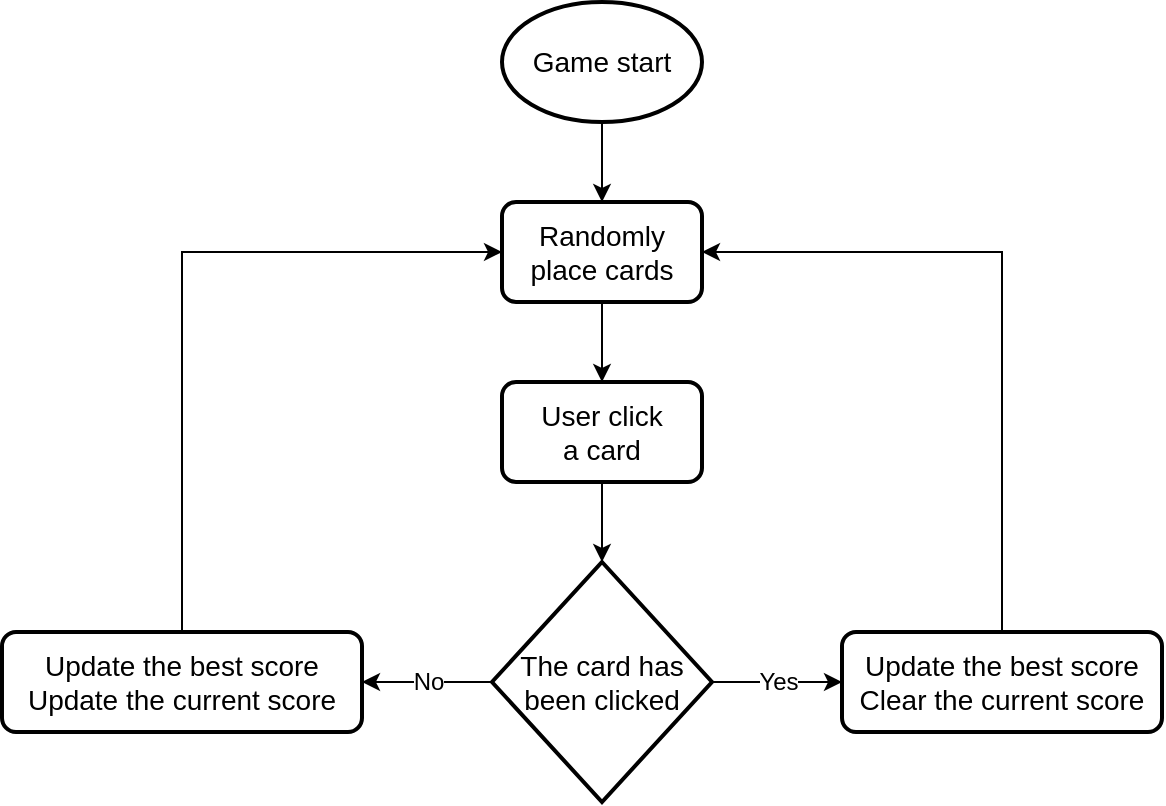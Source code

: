 <mxfile version="16.2.4" type="device"><diagram id="C5RBs43oDa-KdzZeNtuy" name="Page-1"><mxGraphModel dx="1040" dy="534" grid="1" gridSize="10" guides="1" tooltips="1" connect="1" arrows="1" fold="1" page="1" pageScale="1" pageWidth="827" pageHeight="1169" math="0" shadow="0"><root><mxCell id="WIyWlLk6GJQsqaUBKTNV-0"/><mxCell id="WIyWlLk6GJQsqaUBKTNV-1" parent="WIyWlLk6GJQsqaUBKTNV-0"/><mxCell id="8scaZaA3mZkFvEZB4Zch-11" value="" style="edgeStyle=orthogonalEdgeStyle;rounded=0;orthogonalLoop=1;jettySize=auto;html=1;fontSize=14;" edge="1" parent="WIyWlLk6GJQsqaUBKTNV-1" source="8scaZaA3mZkFvEZB4Zch-6" target="8scaZaA3mZkFvEZB4Zch-8"><mxGeometry relative="1" as="geometry"/></mxCell><mxCell id="8scaZaA3mZkFvEZB4Zch-6" value="Game start" style="strokeWidth=2;html=1;shape=mxgraph.flowchart.start_1;whiteSpace=wrap;fontSize=14;" vertex="1" parent="WIyWlLk6GJQsqaUBKTNV-1"><mxGeometry x="330" y="100" width="100" height="60" as="geometry"/></mxCell><mxCell id="8scaZaA3mZkFvEZB4Zch-23" style="edgeStyle=orthogonalEdgeStyle;rounded=0;orthogonalLoop=1;jettySize=auto;html=1;entryX=0;entryY=0.5;entryDx=0;entryDy=0;fontSize=12;" edge="1" parent="WIyWlLk6GJQsqaUBKTNV-1" source="8scaZaA3mZkFvEZB4Zch-7" target="8scaZaA3mZkFvEZB4Zch-8"><mxGeometry relative="1" as="geometry"><Array as="points"><mxPoint x="170" y="225"/></Array></mxGeometry></mxCell><mxCell id="8scaZaA3mZkFvEZB4Zch-7" value="Update the best score&lt;br&gt;Update the current score" style="rounded=1;whiteSpace=wrap;html=1;absoluteArcSize=1;arcSize=14;strokeWidth=2;fontSize=14;" vertex="1" parent="WIyWlLk6GJQsqaUBKTNV-1"><mxGeometry x="80" y="415" width="180" height="50" as="geometry"/></mxCell><mxCell id="8scaZaA3mZkFvEZB4Zch-15" value="" style="edgeStyle=orthogonalEdgeStyle;rounded=0;orthogonalLoop=1;jettySize=auto;html=1;fontSize=12;" edge="1" parent="WIyWlLk6GJQsqaUBKTNV-1" source="8scaZaA3mZkFvEZB4Zch-8" target="8scaZaA3mZkFvEZB4Zch-14"><mxGeometry relative="1" as="geometry"/></mxCell><mxCell id="8scaZaA3mZkFvEZB4Zch-8" value="Randomly place cards" style="rounded=1;whiteSpace=wrap;html=1;absoluteArcSize=1;arcSize=14;strokeWidth=2;fontSize=14;" vertex="1" parent="WIyWlLk6GJQsqaUBKTNV-1"><mxGeometry x="330" y="200" width="100" height="50" as="geometry"/></mxCell><mxCell id="8scaZaA3mZkFvEZB4Zch-20" value="Yes" style="edgeStyle=orthogonalEdgeStyle;rounded=0;orthogonalLoop=1;jettySize=auto;html=1;fontSize=12;" edge="1" parent="WIyWlLk6GJQsqaUBKTNV-1" source="8scaZaA3mZkFvEZB4Zch-12" target="8scaZaA3mZkFvEZB4Zch-19"><mxGeometry relative="1" as="geometry"/></mxCell><mxCell id="8scaZaA3mZkFvEZB4Zch-22" value="No" style="edgeStyle=orthogonalEdgeStyle;rounded=0;orthogonalLoop=1;jettySize=auto;html=1;fontSize=12;" edge="1" parent="WIyWlLk6GJQsqaUBKTNV-1" source="8scaZaA3mZkFvEZB4Zch-12" target="8scaZaA3mZkFvEZB4Zch-7"><mxGeometry relative="1" as="geometry"/></mxCell><mxCell id="8scaZaA3mZkFvEZB4Zch-12" value="The card has been clicked" style="strokeWidth=2;html=1;shape=mxgraph.flowchart.decision;whiteSpace=wrap;fontSize=14;align=center;" vertex="1" parent="WIyWlLk6GJQsqaUBKTNV-1"><mxGeometry x="325" y="380" width="110" height="120" as="geometry"/></mxCell><mxCell id="8scaZaA3mZkFvEZB4Zch-16" value="" style="edgeStyle=orthogonalEdgeStyle;rounded=0;orthogonalLoop=1;jettySize=auto;html=1;fontSize=12;" edge="1" parent="WIyWlLk6GJQsqaUBKTNV-1" source="8scaZaA3mZkFvEZB4Zch-14" target="8scaZaA3mZkFvEZB4Zch-12"><mxGeometry relative="1" as="geometry"/></mxCell><mxCell id="8scaZaA3mZkFvEZB4Zch-14" value="User click&lt;br&gt;a card" style="rounded=1;whiteSpace=wrap;html=1;absoluteArcSize=1;arcSize=14;strokeWidth=2;fontSize=14;" vertex="1" parent="WIyWlLk6GJQsqaUBKTNV-1"><mxGeometry x="330" y="290" width="100" height="50" as="geometry"/></mxCell><mxCell id="8scaZaA3mZkFvEZB4Zch-21" style="edgeStyle=orthogonalEdgeStyle;rounded=0;orthogonalLoop=1;jettySize=auto;html=1;entryX=1;entryY=0.5;entryDx=0;entryDy=0;fontSize=12;" edge="1" parent="WIyWlLk6GJQsqaUBKTNV-1" source="8scaZaA3mZkFvEZB4Zch-19" target="8scaZaA3mZkFvEZB4Zch-8"><mxGeometry relative="1" as="geometry"><Array as="points"><mxPoint x="580" y="225"/></Array></mxGeometry></mxCell><mxCell id="8scaZaA3mZkFvEZB4Zch-19" value="Update the best score&lt;br&gt;Clear the current score" style="rounded=1;whiteSpace=wrap;html=1;absoluteArcSize=1;arcSize=14;strokeWidth=2;fontSize=14;" vertex="1" parent="WIyWlLk6GJQsqaUBKTNV-1"><mxGeometry x="500" y="415" width="160" height="50" as="geometry"/></mxCell></root></mxGraphModel></diagram></mxfile>